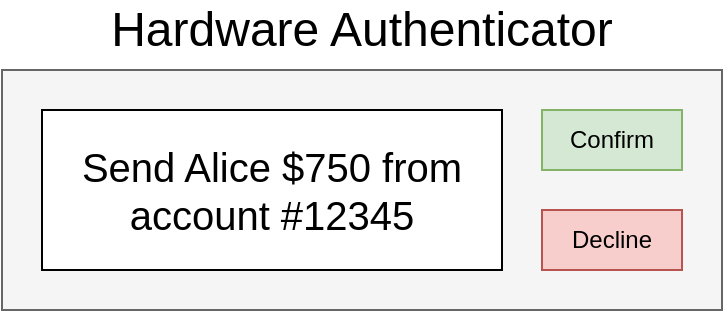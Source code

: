 <mxfile version="14.6.11" type="device"><diagram id="NeZO05Q7GyZeWFxSSUao" name="Page-1"><mxGraphModel dx="2022" dy="1081" grid="1" gridSize="10" guides="1" tooltips="1" connect="1" arrows="1" fold="1" page="1" pageScale="1" pageWidth="850" pageHeight="1100" math="0" shadow="0"><root><mxCell id="0"/><mxCell id="1" parent="0"/><mxCell id="5_mRYBBfMXplS4Pvqnt--1" value="" style="rounded=0;whiteSpace=wrap;html=1;fillColor=#f5f5f5;strokeColor=#666666;fontColor=#333333;" vertex="1" parent="1"><mxGeometry x="170" y="480" width="360" height="120" as="geometry"/></mxCell><mxCell id="5_mRYBBfMXplS4Pvqnt--2" value="" style="rounded=0;whiteSpace=wrap;html=1;" vertex="1" parent="1"><mxGeometry x="190" y="500" width="230" height="80" as="geometry"/></mxCell><mxCell id="5_mRYBBfMXplS4Pvqnt--3" value="&lt;font style=&quot;font-size: 20px&quot;&gt;Send Alice $750 from account #12345&lt;br&gt;&lt;/font&gt;" style="text;html=1;strokeColor=none;fillColor=none;align=center;verticalAlign=middle;whiteSpace=wrap;rounded=0;" vertex="1" parent="1"><mxGeometry x="200" y="510" width="210" height="60" as="geometry"/></mxCell><mxCell id="5_mRYBBfMXplS4Pvqnt--4" value="" style="rounded=0;whiteSpace=wrap;html=1;fillColor=#d5e8d4;strokeColor=#82b366;" vertex="1" parent="1"><mxGeometry x="440" y="500" width="70" height="30" as="geometry"/></mxCell><mxCell id="5_mRYBBfMXplS4Pvqnt--5" value="" style="rounded=0;whiteSpace=wrap;html=1;fillColor=#f8cecc;strokeColor=#b85450;" vertex="1" parent="1"><mxGeometry x="440" y="550" width="70" height="30" as="geometry"/></mxCell><mxCell id="5_mRYBBfMXplS4Pvqnt--6" value="&lt;div&gt;Confirm&lt;/div&gt;" style="text;html=1;strokeColor=none;fillColor=none;align=center;verticalAlign=middle;whiteSpace=wrap;rounded=0;" vertex="1" parent="1"><mxGeometry x="450" y="505" width="50" height="20" as="geometry"/></mxCell><mxCell id="5_mRYBBfMXplS4Pvqnt--7" value="Decline" style="text;html=1;strokeColor=none;fillColor=none;align=center;verticalAlign=middle;whiteSpace=wrap;rounded=0;" vertex="1" parent="1"><mxGeometry x="450" y="555" width="50" height="20" as="geometry"/></mxCell><mxCell id="5_mRYBBfMXplS4Pvqnt--9" value="&lt;font style=&quot;font-size: 24px&quot;&gt;Hardware Authenticator&lt;br&gt;&lt;/font&gt;" style="text;html=1;strokeColor=none;fillColor=none;align=center;verticalAlign=middle;whiteSpace=wrap;rounded=0;" vertex="1" parent="1"><mxGeometry x="180" y="450" width="340" height="20" as="geometry"/></mxCell></root></mxGraphModel></diagram></mxfile>